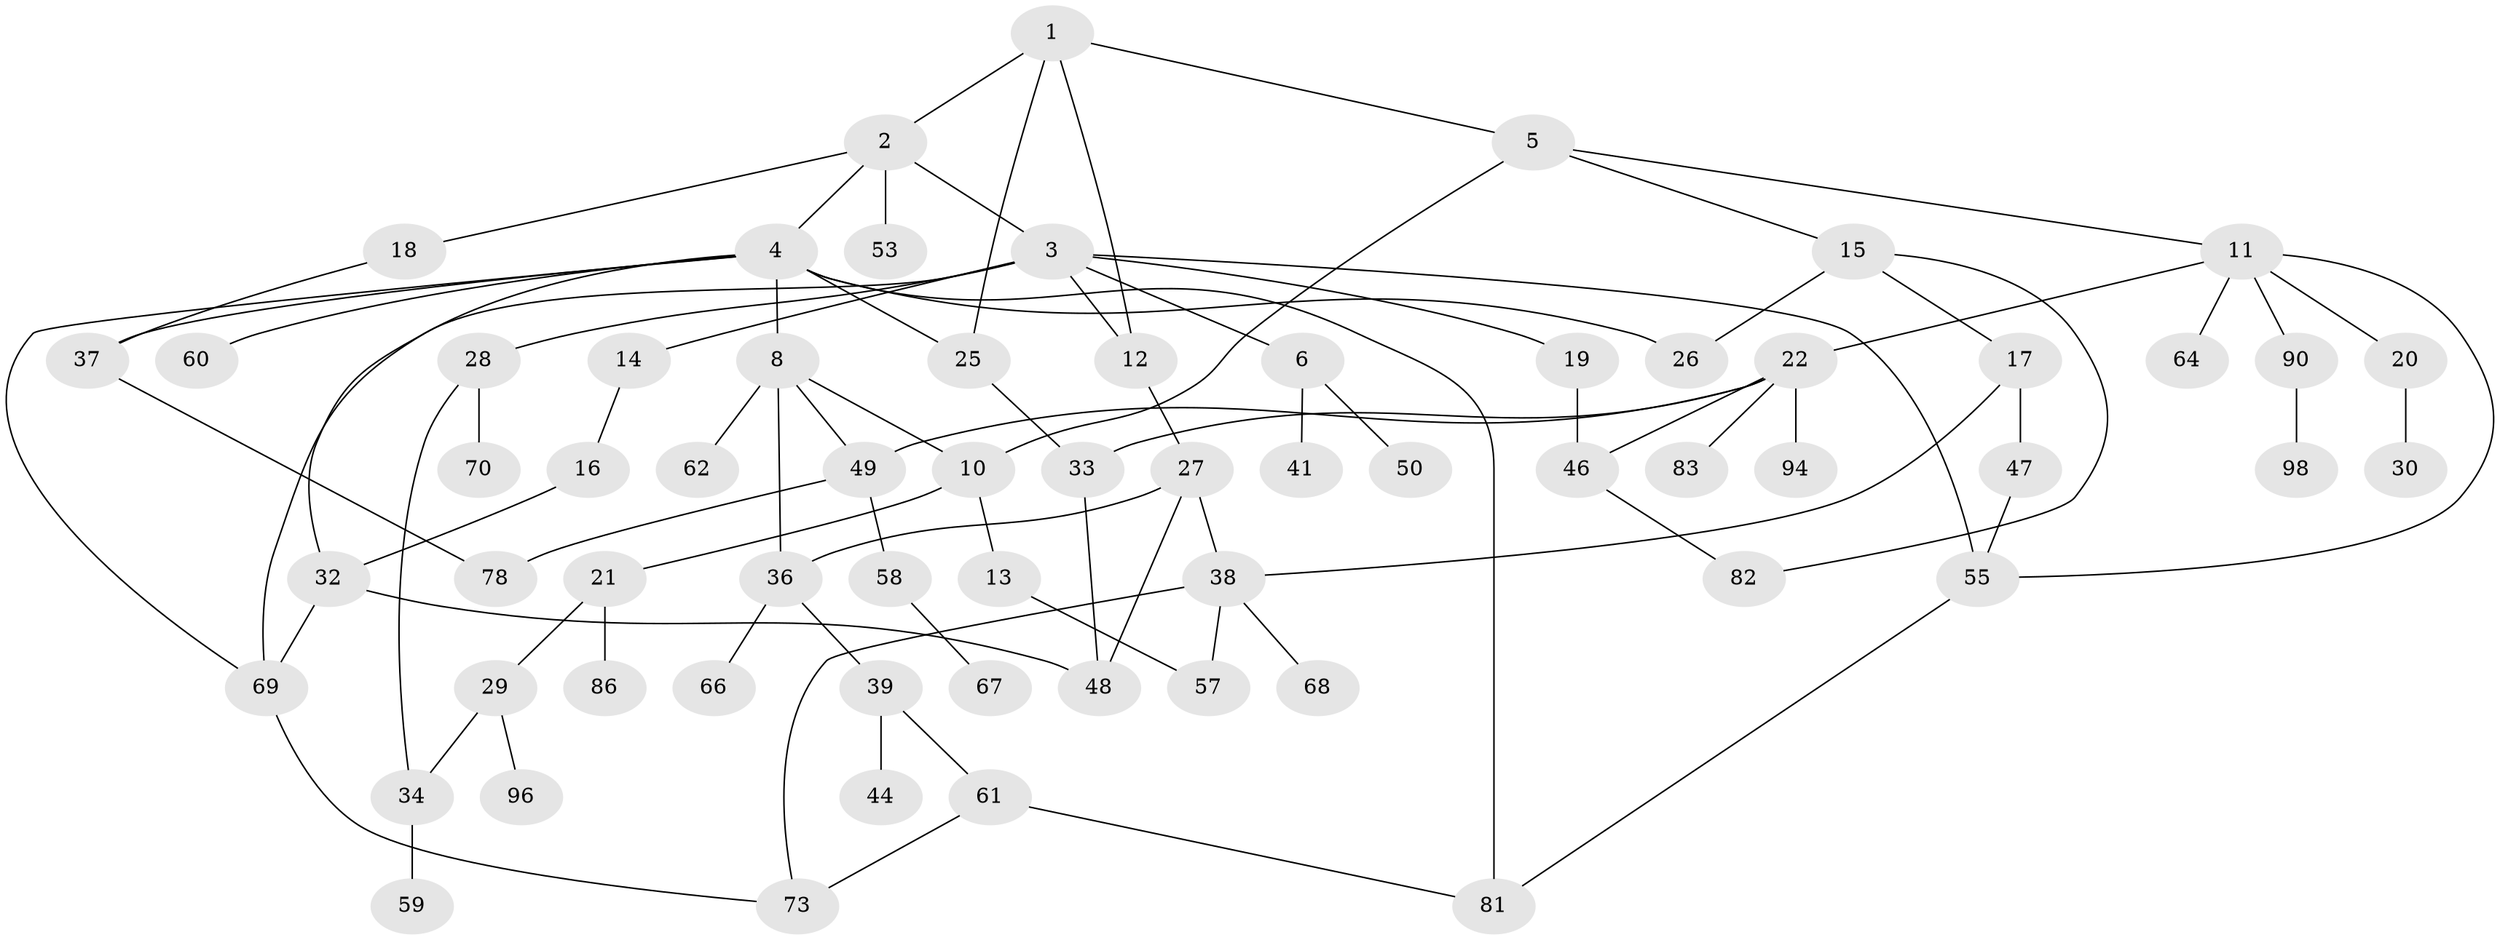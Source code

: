 // original degree distribution, {5: 0.06, 6: 0.04, 4: 0.11, 2: 0.19, 3: 0.27, 1: 0.33}
// Generated by graph-tools (version 1.1) at 2025/54/02/21/25 11:54:43]
// undirected, 64 vertices, 88 edges
graph export_dot {
graph [start="1"]
  node [color=gray90,style=filled];
  1 [super="+100"];
  2 [super="+75"];
  3 [super="+7"];
  4 [super="+71"];
  5 [super="+9"];
  6 [super="+85"];
  8 [super="+40"];
  10 [super="+52"];
  11 [super="+31"];
  12;
  13;
  14 [super="+77"];
  15 [super="+35"];
  16 [super="+74"];
  17 [super="+24"];
  18;
  19;
  20;
  21 [super="+88"];
  22 [super="+23"];
  25;
  26 [super="+65"];
  27 [super="+42"];
  28 [super="+51"];
  29 [super="+72"];
  30;
  32 [super="+92"];
  33;
  34 [super="+45"];
  36 [super="+54"];
  37 [super="+79"];
  38 [super="+43"];
  39;
  41;
  44;
  46 [super="+80"];
  47 [super="+93"];
  48 [super="+56"];
  49 [super="+89"];
  50;
  53;
  55 [super="+63"];
  57 [super="+99"];
  58 [super="+91"];
  59;
  60;
  61 [super="+87"];
  62;
  64;
  66 [super="+76"];
  67;
  68;
  69 [super="+84"];
  70;
  73;
  78 [super="+97"];
  81;
  82;
  83;
  86;
  90 [super="+95"];
  94;
  96;
  98;
  1 -- 2;
  1 -- 5;
  1 -- 12;
  1 -- 25;
  2 -- 3;
  2 -- 4;
  2 -- 18;
  2 -- 53;
  3 -- 6;
  3 -- 14;
  3 -- 19;
  3 -- 69;
  3 -- 12;
  3 -- 28;
  3 -- 55;
  4 -- 8;
  4 -- 37;
  4 -- 60;
  4 -- 81;
  4 -- 32;
  4 -- 69;
  4 -- 25;
  4 -- 26;
  5 -- 10;
  5 -- 15;
  5 -- 11;
  6 -- 41;
  6 -- 50;
  8 -- 36;
  8 -- 62 [weight=2];
  8 -- 10;
  8 -- 49;
  10 -- 13;
  10 -- 21;
  11 -- 20;
  11 -- 22;
  11 -- 55;
  11 -- 64;
  11 -- 90;
  12 -- 27;
  13 -- 57;
  14 -- 16;
  15 -- 17;
  15 -- 26;
  15 -- 82;
  16 -- 32;
  17 -- 47;
  17 -- 38;
  18 -- 37;
  19 -- 46;
  20 -- 30;
  21 -- 29;
  21 -- 86;
  22 -- 46;
  22 -- 49;
  22 -- 83;
  22 -- 33;
  22 -- 94;
  25 -- 33;
  27 -- 38;
  27 -- 48;
  27 -- 36;
  28 -- 34;
  28 -- 70;
  29 -- 96;
  29 -- 34;
  32 -- 69;
  32 -- 48;
  33 -- 48;
  34 -- 59;
  36 -- 39;
  36 -- 66;
  37 -- 78;
  38 -- 68;
  38 -- 73;
  38 -- 57;
  39 -- 44;
  39 -- 61;
  46 -- 82;
  47 -- 55;
  49 -- 58;
  49 -- 78;
  55 -- 81;
  58 -- 67;
  61 -- 73;
  61 -- 81;
  69 -- 73;
  90 -- 98;
}

